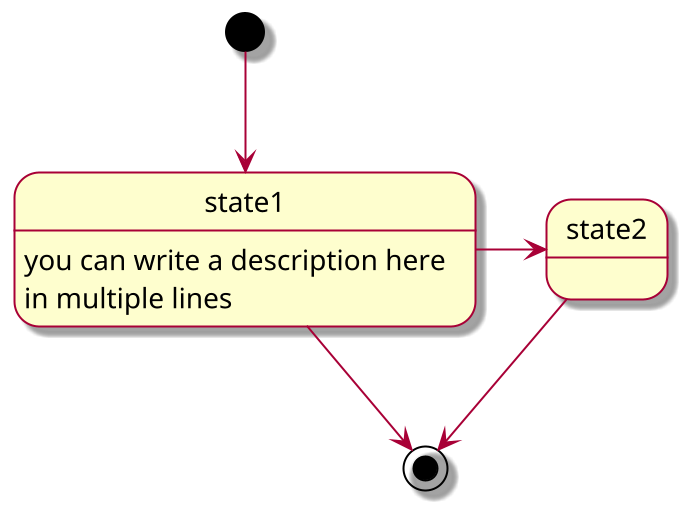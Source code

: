 @startuml
scale 2
skin rose

[*] --> state1
state1 --> [*]
state1 : you can write a description here
state1 : in multiple lines

state1 -> state2
state2 --> [*]

@enduml
